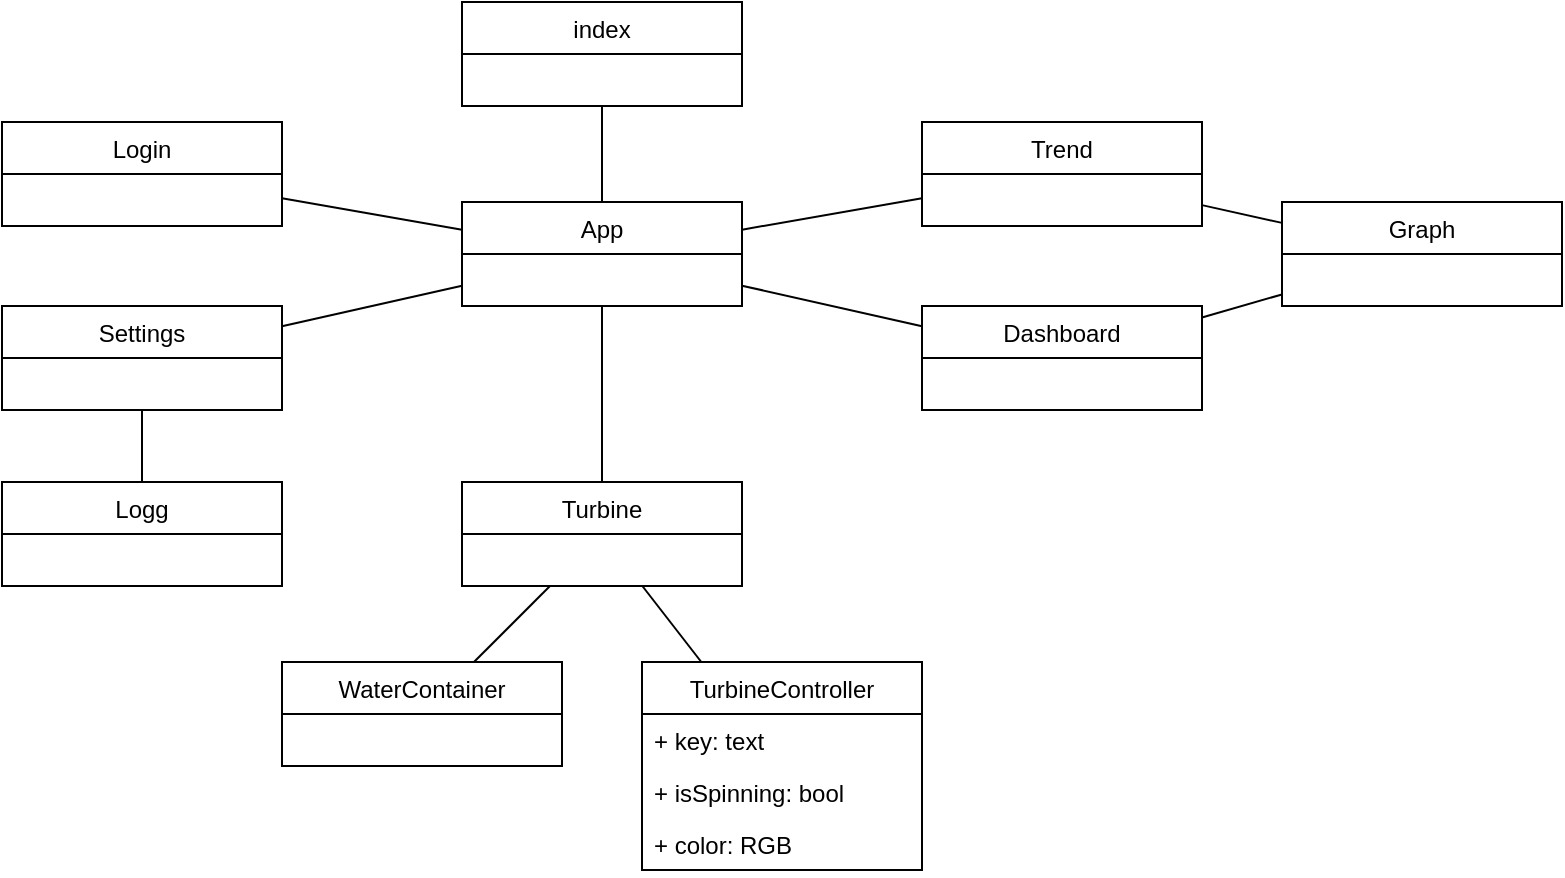 <mxfile version="21.3.4" type="github" pages="4">
  <diagram id="oaUFSGxLzFAOfT1aSlZE" name="Frontend ClassDiagram">
    <mxGraphModel dx="1123" dy="624" grid="1" gridSize="10" guides="1" tooltips="1" connect="1" arrows="1" fold="1" page="1" pageScale="1" pageWidth="1169" pageHeight="827" math="0" shadow="0">
      <root>
        <mxCell id="0" />
        <mxCell id="1" parent="0" />
        <mxCell id="rjDa9dGecvDsIrIvowJc-1" value="index" style="swimlane;fontStyle=0;childLayout=stackLayout;horizontal=1;startSize=26;fillColor=none;horizontalStack=0;resizeParent=1;resizeParentMax=0;resizeLast=0;collapsible=1;marginBottom=0;" vertex="1" parent="1">
          <mxGeometry x="240" y="10" width="140" height="52" as="geometry" />
        </mxCell>
        <mxCell id="rjDa9dGecvDsIrIvowJc-21" style="edgeStyle=none;shape=connector;rounded=0;orthogonalLoop=1;jettySize=auto;html=1;labelBackgroundColor=default;strokeColor=default;fontFamily=Helvetica;fontSize=11;fontColor=default;endArrow=none;endFill=0;" edge="1" parent="1" source="rjDa9dGecvDsIrIvowJc-5" target="rjDa9dGecvDsIrIvowJc-1">
          <mxGeometry relative="1" as="geometry" />
        </mxCell>
        <mxCell id="rjDa9dGecvDsIrIvowJc-5" value="App" style="swimlane;fontStyle=0;childLayout=stackLayout;horizontal=1;startSize=26;fillColor=none;horizontalStack=0;resizeParent=1;resizeParentMax=0;resizeLast=0;collapsible=1;marginBottom=0;" vertex="1" parent="1">
          <mxGeometry x="240" y="110" width="140" height="52" as="geometry" />
        </mxCell>
        <mxCell id="rjDa9dGecvDsIrIvowJc-20" style="edgeStyle=none;shape=connector;rounded=0;orthogonalLoop=1;jettySize=auto;html=1;labelBackgroundColor=default;strokeColor=default;fontFamily=Helvetica;fontSize=11;fontColor=default;endArrow=none;endFill=0;" edge="1" parent="1" source="rjDa9dGecvDsIrIvowJc-10" target="rjDa9dGecvDsIrIvowJc-5">
          <mxGeometry relative="1" as="geometry" />
        </mxCell>
        <mxCell id="rjDa9dGecvDsIrIvowJc-10" value="Dashboard" style="swimlane;fontStyle=0;childLayout=stackLayout;horizontal=1;startSize=26;fillColor=none;horizontalStack=0;resizeParent=1;resizeParentMax=0;resizeLast=0;collapsible=1;marginBottom=0;" vertex="1" parent="1">
          <mxGeometry x="470" y="162" width="140" height="52" as="geometry" />
        </mxCell>
        <mxCell id="rjDa9dGecvDsIrIvowJc-13" style="shape=connector;rounded=0;orthogonalLoop=1;jettySize=auto;html=1;labelBackgroundColor=default;strokeColor=default;fontFamily=Helvetica;fontSize=11;fontColor=default;endArrow=none;endFill=0;" edge="1" parent="1" source="rjDa9dGecvDsIrIvowJc-12" target="rjDa9dGecvDsIrIvowJc-10">
          <mxGeometry relative="1" as="geometry" />
        </mxCell>
        <mxCell id="rjDa9dGecvDsIrIvowJc-16" style="edgeStyle=none;shape=connector;rounded=0;orthogonalLoop=1;jettySize=auto;html=1;labelBackgroundColor=default;strokeColor=default;fontFamily=Helvetica;fontSize=11;fontColor=default;endArrow=none;endFill=0;" edge="1" parent="1" source="rjDa9dGecvDsIrIvowJc-12" target="rjDa9dGecvDsIrIvowJc-15">
          <mxGeometry relative="1" as="geometry" />
        </mxCell>
        <mxCell id="rjDa9dGecvDsIrIvowJc-12" value="Graph" style="swimlane;fontStyle=0;childLayout=stackLayout;horizontal=1;startSize=26;fillColor=none;horizontalStack=0;resizeParent=1;resizeParentMax=0;resizeLast=0;collapsible=1;marginBottom=0;" vertex="1" parent="1">
          <mxGeometry x="650" y="110" width="140" height="52" as="geometry" />
        </mxCell>
        <mxCell id="rjDa9dGecvDsIrIvowJc-17" style="edgeStyle=none;shape=connector;rounded=0;orthogonalLoop=1;jettySize=auto;html=1;labelBackgroundColor=default;strokeColor=default;fontFamily=Helvetica;fontSize=11;fontColor=default;endArrow=none;endFill=0;" edge="1" parent="1" source="rjDa9dGecvDsIrIvowJc-15" target="rjDa9dGecvDsIrIvowJc-5">
          <mxGeometry relative="1" as="geometry" />
        </mxCell>
        <mxCell id="rjDa9dGecvDsIrIvowJc-15" value="Trend" style="swimlane;fontStyle=0;childLayout=stackLayout;horizontal=1;startSize=26;fillColor=none;horizontalStack=0;resizeParent=1;resizeParentMax=0;resizeLast=0;collapsible=1;marginBottom=0;" vertex="1" parent="1">
          <mxGeometry x="470" y="70" width="140" height="52" as="geometry" />
        </mxCell>
        <mxCell id="rjDa9dGecvDsIrIvowJc-19" style="edgeStyle=none;shape=connector;rounded=0;orthogonalLoop=1;jettySize=auto;html=1;labelBackgroundColor=default;strokeColor=default;fontFamily=Helvetica;fontSize=11;fontColor=default;endArrow=none;endFill=0;" edge="1" parent="1" source="rjDa9dGecvDsIrIvowJc-18" target="rjDa9dGecvDsIrIvowJc-5">
          <mxGeometry relative="1" as="geometry" />
        </mxCell>
        <mxCell id="rjDa9dGecvDsIrIvowJc-18" value="Login" style="swimlane;fontStyle=0;childLayout=stackLayout;horizontal=1;startSize=26;fillColor=none;horizontalStack=0;resizeParent=1;resizeParentMax=0;resizeLast=0;collapsible=1;marginBottom=0;" vertex="1" parent="1">
          <mxGeometry x="10" y="70" width="140" height="52" as="geometry" />
        </mxCell>
        <mxCell id="rjDa9dGecvDsIrIvowJc-22" value="Logg" style="swimlane;fontStyle=0;childLayout=stackLayout;horizontal=1;startSize=26;fillColor=none;horizontalStack=0;resizeParent=1;resizeParentMax=0;resizeLast=0;collapsible=1;marginBottom=0;" vertex="1" parent="1">
          <mxGeometry x="10" y="250" width="140" height="52" as="geometry" />
        </mxCell>
        <mxCell id="rjDa9dGecvDsIrIvowJc-25" style="edgeStyle=none;shape=connector;rounded=0;orthogonalLoop=1;jettySize=auto;html=1;labelBackgroundColor=default;strokeColor=default;fontFamily=Helvetica;fontSize=11;fontColor=default;endArrow=none;endFill=0;" edge="1" parent="1" source="rjDa9dGecvDsIrIvowJc-24" target="rjDa9dGecvDsIrIvowJc-5">
          <mxGeometry relative="1" as="geometry" />
        </mxCell>
        <mxCell id="rjDa9dGecvDsIrIvowJc-26" style="edgeStyle=none;shape=connector;rounded=0;orthogonalLoop=1;jettySize=auto;html=1;labelBackgroundColor=default;strokeColor=default;fontFamily=Helvetica;fontSize=11;fontColor=default;endArrow=none;endFill=0;" edge="1" parent="1" source="rjDa9dGecvDsIrIvowJc-24" target="rjDa9dGecvDsIrIvowJc-22">
          <mxGeometry relative="1" as="geometry" />
        </mxCell>
        <mxCell id="rjDa9dGecvDsIrIvowJc-24" value="Settings" style="swimlane;fontStyle=0;childLayout=stackLayout;horizontal=1;startSize=26;fillColor=none;horizontalStack=0;resizeParent=1;resizeParentMax=0;resizeLast=0;collapsible=1;marginBottom=0;" vertex="1" parent="1">
          <mxGeometry x="10" y="162" width="140" height="52" as="geometry" />
        </mxCell>
        <mxCell id="rjDa9dGecvDsIrIvowJc-28" style="edgeStyle=none;shape=connector;rounded=0;orthogonalLoop=1;jettySize=auto;html=1;labelBackgroundColor=default;strokeColor=default;fontFamily=Helvetica;fontSize=11;fontColor=default;endArrow=none;endFill=0;" edge="1" parent="1" source="rjDa9dGecvDsIrIvowJc-27" target="rjDa9dGecvDsIrIvowJc-5">
          <mxGeometry relative="1" as="geometry" />
        </mxCell>
        <mxCell id="rjDa9dGecvDsIrIvowJc-27" value="Turbine" style="swimlane;fontStyle=0;childLayout=stackLayout;horizontal=1;startSize=26;fillColor=none;horizontalStack=0;resizeParent=1;resizeParentMax=0;resizeLast=0;collapsible=1;marginBottom=0;" vertex="1" parent="1">
          <mxGeometry x="240" y="250" width="140" height="52" as="geometry" />
        </mxCell>
        <mxCell id="rjDa9dGecvDsIrIvowJc-30" style="edgeStyle=none;shape=connector;rounded=0;orthogonalLoop=1;jettySize=auto;html=1;labelBackgroundColor=default;strokeColor=default;fontFamily=Helvetica;fontSize=11;fontColor=default;endArrow=none;endFill=0;" edge="1" parent="1" source="rjDa9dGecvDsIrIvowJc-29" target="rjDa9dGecvDsIrIvowJc-27">
          <mxGeometry relative="1" as="geometry" />
        </mxCell>
        <mxCell id="rjDa9dGecvDsIrIvowJc-29" value="TurbineController" style="swimlane;fontStyle=0;childLayout=stackLayout;horizontal=1;startSize=26;fillColor=none;horizontalStack=0;resizeParent=1;resizeParentMax=0;resizeLast=0;collapsible=1;marginBottom=0;" vertex="1" parent="1">
          <mxGeometry x="330" y="340" width="140" height="104" as="geometry" />
        </mxCell>
        <mxCell id="rjDa9dGecvDsIrIvowJc-33" value="+ key: text" style="text;strokeColor=none;fillColor=none;align=left;verticalAlign=top;spacingLeft=4;spacingRight=4;overflow=hidden;rotatable=0;points=[[0,0.5],[1,0.5]];portConstraint=eastwest;" vertex="1" parent="rjDa9dGecvDsIrIvowJc-29">
          <mxGeometry y="26" width="140" height="26" as="geometry" />
        </mxCell>
        <mxCell id="rjDa9dGecvDsIrIvowJc-31" value="+ isSpinning: bool" style="text;strokeColor=none;fillColor=none;align=left;verticalAlign=top;spacingLeft=4;spacingRight=4;overflow=hidden;rotatable=0;points=[[0,0.5],[1,0.5]];portConstraint=eastwest;" vertex="1" parent="rjDa9dGecvDsIrIvowJc-29">
          <mxGeometry y="52" width="140" height="26" as="geometry" />
        </mxCell>
        <mxCell id="rjDa9dGecvDsIrIvowJc-32" value="+ color: RGB" style="text;strokeColor=none;fillColor=none;align=left;verticalAlign=top;spacingLeft=4;spacingRight=4;overflow=hidden;rotatable=0;points=[[0,0.5],[1,0.5]];portConstraint=eastwest;" vertex="1" parent="rjDa9dGecvDsIrIvowJc-29">
          <mxGeometry y="78" width="140" height="26" as="geometry" />
        </mxCell>
        <mxCell id="rjDa9dGecvDsIrIvowJc-35" style="edgeStyle=none;shape=connector;rounded=0;orthogonalLoop=1;jettySize=auto;html=1;labelBackgroundColor=default;strokeColor=default;fontFamily=Helvetica;fontSize=11;fontColor=default;endArrow=none;endFill=0;" edge="1" parent="1" source="rjDa9dGecvDsIrIvowJc-34" target="rjDa9dGecvDsIrIvowJc-27">
          <mxGeometry relative="1" as="geometry" />
        </mxCell>
        <mxCell id="rjDa9dGecvDsIrIvowJc-34" value="WaterContainer" style="swimlane;fontStyle=0;childLayout=stackLayout;horizontal=1;startSize=26;fillColor=none;horizontalStack=0;resizeParent=1;resizeParentMax=0;resizeLast=0;collapsible=1;marginBottom=0;" vertex="1" parent="1">
          <mxGeometry x="150" y="340" width="140" height="52" as="geometry" />
        </mxCell>
      </root>
    </mxGraphModel>
  </diagram>
  <diagram id="G64gJZYeK26e0XdJXpfl" name="UseCaseContextDiagram">
    <mxGraphModel dx="828" dy="648" grid="1" gridSize="10" guides="1" tooltips="1" connect="1" arrows="1" fold="1" page="1" pageScale="1" pageWidth="1169" pageHeight="827" math="0" shadow="0">
      <root>
        <mxCell id="0" />
        <mxCell id="1" parent="0" />
        <mxCell id="Qhc68EfF8Lrv2Dlz5Eg7-2" value="System" style="swimlane;whiteSpace=wrap;html=1;" vertex="1" parent="1">
          <mxGeometry x="210" y="100" width="440" height="730" as="geometry" />
        </mxCell>
        <mxCell id="Qhc68EfF8Lrv2Dlz5Eg7-8" value="Håndtere turbiner" style="ellipse;whiteSpace=wrap;html=1;" vertex="1" parent="Qhc68EfF8Lrv2Dlz5Eg7-2">
          <mxGeometry x="70" y="140" width="120" height="60" as="geometry" />
        </mxCell>
        <mxCell id="Qhc68EfF8Lrv2Dlz5Eg7-19" style="edgeStyle=none;rounded=0;orthogonalLoop=1;jettySize=auto;html=1;endArrow=none;endFill=0;" edge="1" parent="Qhc68EfF8Lrv2Dlz5Eg7-2" source="Qhc68EfF8Lrv2Dlz5Eg7-9" target="Qhc68EfF8Lrv2Dlz5Eg7-15">
          <mxGeometry relative="1" as="geometry" />
        </mxCell>
        <mxCell id="Qhc68EfF8Lrv2Dlz5Eg7-20" style="edgeStyle=none;rounded=0;orthogonalLoop=1;jettySize=auto;html=1;endArrow=none;endFill=0;" edge="1" parent="Qhc68EfF8Lrv2Dlz5Eg7-2" source="Qhc68EfF8Lrv2Dlz5Eg7-9" target="Qhc68EfF8Lrv2Dlz5Eg7-11">
          <mxGeometry relative="1" as="geometry" />
        </mxCell>
        <mxCell id="Qhc68EfF8Lrv2Dlz5Eg7-21" style="edgeStyle=none;rounded=0;orthogonalLoop=1;jettySize=auto;html=1;endArrow=none;endFill=0;" edge="1" parent="Qhc68EfF8Lrv2Dlz5Eg7-2" source="Qhc68EfF8Lrv2Dlz5Eg7-9" target="Qhc68EfF8Lrv2Dlz5Eg7-16">
          <mxGeometry relative="1" as="geometry" />
        </mxCell>
        <mxCell id="Qhc68EfF8Lrv2Dlz5Eg7-9" value="Se inntekt" style="ellipse;whiteSpace=wrap;html=1;" vertex="1" parent="Qhc68EfF8Lrv2Dlz5Eg7-2">
          <mxGeometry x="70" y="380" width="120" height="60" as="geometry" />
        </mxCell>
        <mxCell id="Qhc68EfF8Lrv2Dlz5Eg7-10" value="Se vannstand" style="ellipse;whiteSpace=wrap;html=1;" vertex="1" parent="Qhc68EfF8Lrv2Dlz5Eg7-2">
          <mxGeometry x="70" y="220" width="120" height="60" as="geometry" />
        </mxCell>
        <mxCell id="Qhc68EfF8Lrv2Dlz5Eg7-14" style="edgeStyle=none;rounded=0;orthogonalLoop=1;jettySize=auto;html=1;endArrow=none;endFill=0;" edge="1" parent="Qhc68EfF8Lrv2Dlz5Eg7-2" source="Qhc68EfF8Lrv2Dlz5Eg7-11" target="Qhc68EfF8Lrv2Dlz5Eg7-12">
          <mxGeometry relative="1" as="geometry" />
        </mxCell>
        <mxCell id="Qhc68EfF8Lrv2Dlz5Eg7-11" value="Se strømpris" style="ellipse;whiteSpace=wrap;html=1;" vertex="1" parent="Qhc68EfF8Lrv2Dlz5Eg7-2">
          <mxGeometry x="270" y="340" width="120" height="60" as="geometry" />
        </mxCell>
        <mxCell id="Qhc68EfF8Lrv2Dlz5Eg7-12" value="Hent strømpris" style="ellipse;whiteSpace=wrap;html=1;" vertex="1" parent="Qhc68EfF8Lrv2Dlz5Eg7-2">
          <mxGeometry x="270" y="260" width="120" height="60" as="geometry" />
        </mxCell>
        <mxCell id="Qhc68EfF8Lrv2Dlz5Eg7-15" value="Se vanninførsel" style="ellipse;whiteSpace=wrap;html=1;" vertex="1" parent="Qhc68EfF8Lrv2Dlz5Eg7-2">
          <mxGeometry x="70" y="300" width="120" height="60" as="geometry" />
        </mxCell>
        <mxCell id="Qhc68EfF8Lrv2Dlz5Eg7-16" value="Se solpanel effekt" style="ellipse;whiteSpace=wrap;html=1;" vertex="1" parent="Qhc68EfF8Lrv2Dlz5Eg7-2">
          <mxGeometry x="270" y="460" width="120" height="60" as="geometry" />
        </mxCell>
        <mxCell id="Qhc68EfF8Lrv2Dlz5Eg7-22" value="Se formue" style="ellipse;whiteSpace=wrap;html=1;" vertex="1" parent="Qhc68EfF8Lrv2Dlz5Eg7-2">
          <mxGeometry x="70" y="60" width="120" height="60" as="geometry" />
        </mxCell>
        <mxCell id="Qhc68EfF8Lrv2Dlz5Eg7-25" value="Se værmelding" style="ellipse;whiteSpace=wrap;html=1;" vertex="1" parent="Qhc68EfF8Lrv2Dlz5Eg7-2">
          <mxGeometry x="70" y="540" width="120" height="60" as="geometry" />
        </mxCell>
        <mxCell id="Qhc68EfF8Lrv2Dlz5Eg7-33" value="Se historiske data" style="ellipse;whiteSpace=wrap;html=1;" vertex="1" parent="Qhc68EfF8Lrv2Dlz5Eg7-2">
          <mxGeometry x="70" y="460" width="120" height="60" as="geometry" />
        </mxCell>
        <mxCell id="Qhc68EfF8Lrv2Dlz5Eg7-27" style="edgeStyle=none;rounded=0;orthogonalLoop=1;jettySize=auto;html=1;endArrow=none;endFill=0;" edge="1" parent="1" source="Qhc68EfF8Lrv2Dlz5Eg7-3" target="Qhc68EfF8Lrv2Dlz5Eg7-22">
          <mxGeometry relative="1" as="geometry" />
        </mxCell>
        <mxCell id="Qhc68EfF8Lrv2Dlz5Eg7-28" style="edgeStyle=none;rounded=0;orthogonalLoop=1;jettySize=auto;html=1;endArrow=none;endFill=0;" edge="1" parent="1" source="Qhc68EfF8Lrv2Dlz5Eg7-3" target="Qhc68EfF8Lrv2Dlz5Eg7-8">
          <mxGeometry relative="1" as="geometry" />
        </mxCell>
        <mxCell id="Qhc68EfF8Lrv2Dlz5Eg7-29" style="edgeStyle=none;rounded=0;orthogonalLoop=1;jettySize=auto;html=1;endArrow=none;endFill=0;" edge="1" parent="1" source="Qhc68EfF8Lrv2Dlz5Eg7-3" target="Qhc68EfF8Lrv2Dlz5Eg7-10">
          <mxGeometry relative="1" as="geometry" />
        </mxCell>
        <mxCell id="Qhc68EfF8Lrv2Dlz5Eg7-30" style="edgeStyle=none;rounded=0;orthogonalLoop=1;jettySize=auto;html=1;endArrow=none;endFill=0;" edge="1" parent="1" source="Qhc68EfF8Lrv2Dlz5Eg7-3" target="Qhc68EfF8Lrv2Dlz5Eg7-15">
          <mxGeometry relative="1" as="geometry" />
        </mxCell>
        <mxCell id="Qhc68EfF8Lrv2Dlz5Eg7-31" style="edgeStyle=none;rounded=0;orthogonalLoop=1;jettySize=auto;html=1;endArrow=none;endFill=0;" edge="1" parent="1" source="Qhc68EfF8Lrv2Dlz5Eg7-3" target="Qhc68EfF8Lrv2Dlz5Eg7-9">
          <mxGeometry relative="1" as="geometry" />
        </mxCell>
        <mxCell id="Qhc68EfF8Lrv2Dlz5Eg7-32" style="edgeStyle=none;rounded=0;orthogonalLoop=1;jettySize=auto;html=1;endArrow=none;endFill=0;" edge="1" parent="1" source="Qhc68EfF8Lrv2Dlz5Eg7-3" target="Qhc68EfF8Lrv2Dlz5Eg7-25">
          <mxGeometry relative="1" as="geometry" />
        </mxCell>
        <mxCell id="Qhc68EfF8Lrv2Dlz5Eg7-34" style="edgeStyle=none;rounded=0;orthogonalLoop=1;jettySize=auto;html=1;endArrow=none;endFill=0;" edge="1" parent="1" source="Qhc68EfF8Lrv2Dlz5Eg7-3" target="Qhc68EfF8Lrv2Dlz5Eg7-33">
          <mxGeometry relative="1" as="geometry" />
        </mxCell>
        <mxCell id="Qhc68EfF8Lrv2Dlz5Eg7-3" value="Bruker" style="shape=umlActor;verticalLabelPosition=bottom;verticalAlign=top;html=1;outlineConnect=0;" vertex="1" parent="1">
          <mxGeometry x="70" y="384" width="30" height="60" as="geometry" />
        </mxCell>
        <mxCell id="Qhc68EfF8Lrv2Dlz5Eg7-5" value="Yr" style="shape=umlActor;verticalLabelPosition=bottom;verticalAlign=top;html=1;outlineConnect=0;" vertex="1" parent="1">
          <mxGeometry x="710" y="650" width="30" height="60" as="geometry" />
        </mxCell>
        <mxCell id="Qhc68EfF8Lrv2Dlz5Eg7-6" value="SolvannAPI" style="shape=umlActor;verticalLabelPosition=bottom;verticalAlign=top;html=1;outlineConnect=0;" vertex="1" parent="1">
          <mxGeometry x="710" y="290" width="30" height="60" as="geometry" />
        </mxCell>
        <mxCell id="Qhc68EfF8Lrv2Dlz5Eg7-13" style="rounded=0;orthogonalLoop=1;jettySize=auto;html=1;endArrow=none;endFill=0;" edge="1" parent="1" source="Qhc68EfF8Lrv2Dlz5Eg7-12" target="Qhc68EfF8Lrv2Dlz5Eg7-6">
          <mxGeometry relative="1" as="geometry" />
        </mxCell>
        <mxCell id="Qhc68EfF8Lrv2Dlz5Eg7-17" style="edgeStyle=none;rounded=0;orthogonalLoop=1;jettySize=auto;html=1;endArrow=none;endFill=0;" edge="1" parent="1" source="Qhc68EfF8Lrv2Dlz5Eg7-10" target="Qhc68EfF8Lrv2Dlz5Eg7-6">
          <mxGeometry relative="1" as="geometry" />
        </mxCell>
        <mxCell id="Qhc68EfF8Lrv2Dlz5Eg7-18" style="edgeStyle=none;rounded=0;orthogonalLoop=1;jettySize=auto;html=1;endArrow=none;endFill=0;" edge="1" parent="1" source="Qhc68EfF8Lrv2Dlz5Eg7-8" target="Qhc68EfF8Lrv2Dlz5Eg7-6">
          <mxGeometry relative="1" as="geometry" />
        </mxCell>
        <mxCell id="Qhc68EfF8Lrv2Dlz5Eg7-23" style="edgeStyle=none;rounded=0;orthogonalLoop=1;jettySize=auto;html=1;endArrow=none;endFill=0;" edge="1" parent="1" source="Qhc68EfF8Lrv2Dlz5Eg7-22" target="Qhc68EfF8Lrv2Dlz5Eg7-6">
          <mxGeometry relative="1" as="geometry" />
        </mxCell>
        <mxCell id="Qhc68EfF8Lrv2Dlz5Eg7-24" style="edgeStyle=none;rounded=0;orthogonalLoop=1;jettySize=auto;html=1;endArrow=none;endFill=0;" edge="1" parent="1" source="Qhc68EfF8Lrv2Dlz5Eg7-16" target="Qhc68EfF8Lrv2Dlz5Eg7-6">
          <mxGeometry relative="1" as="geometry" />
        </mxCell>
        <mxCell id="Qhc68EfF8Lrv2Dlz5Eg7-26" style="edgeStyle=none;rounded=0;orthogonalLoop=1;jettySize=auto;html=1;endArrow=none;endFill=0;" edge="1" parent="1" source="Qhc68EfF8Lrv2Dlz5Eg7-25" target="Qhc68EfF8Lrv2Dlz5Eg7-5">
          <mxGeometry relative="1" as="geometry" />
        </mxCell>
      </root>
    </mxGraphModel>
  </diagram>
  <diagram id="ZyzDVYhbf7l-Q2-uJV7F" name="Sekvensdiagram">
    <mxGraphModel dx="1323" dy="1068" grid="1" gridSize="10" guides="1" tooltips="1" connect="1" arrows="1" fold="1" page="1" pageScale="1" pageWidth="827" pageHeight="1169" math="0" shadow="0">
      <root>
        <mxCell id="0" />
        <mxCell id="1" parent="0" />
        <mxCell id="bPZvteojxNVjpx9KYxN6-18" value="&lt;p style=&quot;margin:0px;margin-top:4px;text-align:center;&quot;&gt;&lt;b&gt;Loop&lt;/b&gt;&lt;/p&gt;&lt;hr size=&quot;1&quot;&gt;&lt;div style=&quot;height:2px;&quot;&gt;&lt;/div&gt;" style="verticalAlign=top;align=left;overflow=fill;fontSize=12;fontFamily=Helvetica;html=1;shadow=0;sketch=0;fillColor=#3C5CFC;strokeColor=#6c8ebf;opacity=30;" parent="1" vertex="1">
          <mxGeometry x="195" y="161" width="360" height="690" as="geometry" />
        </mxCell>
        <mxCell id="bPZvteojxNVjpx9KYxN6-19" value="&lt;p style=&quot;margin: 4px 0px 0px; text-align: center;&quot;&gt;&lt;b style=&quot;&quot;&gt;&lt;font style=&quot;font-size: 12px;&quot;&gt;Alt&lt;/font&gt;&lt;/b&gt;&lt;/p&gt;&lt;hr style=&quot;&quot; size=&quot;1&quot;&gt;&lt;div style=&quot;height: 2px; line-height: 120%;&quot;&gt;&lt;br&gt;&lt;/div&gt;" style="verticalAlign=top;align=left;overflow=fill;fontSize=12;fontFamily=Helvetica;html=1;shadow=0;sketch=0;fillColor=#FC4949;strokeColor=#6c8ebf;opacity=30;" parent="1" vertex="1">
          <mxGeometry x="205" y="191" width="340" height="650" as="geometry" />
        </mxCell>
        <mxCell id="bPZvteojxNVjpx9KYxN6-32" value="&lt;b&gt;[ else ]&lt;/b&gt;" style="text;html=1;strokeColor=none;fillColor=none;align=center;verticalAlign=middle;whiteSpace=wrap;rounded=0;fontSize=12;" parent="1" vertex="1">
          <mxGeometry x="225" y="451" width="300" height="30" as="geometry" />
        </mxCell>
        <mxCell id="bPZvteojxNVjpx9KYxN6-34" value="&lt;p style=&quot;margin: 4px 0px 0px; text-align: center;&quot;&gt;&lt;b style=&quot;&quot;&gt;&lt;font style=&quot;font-size: 12px;&quot;&gt;Alt&lt;/font&gt;&lt;/b&gt;&lt;/p&gt;&lt;hr style=&quot;&quot; size=&quot;1&quot;&gt;&lt;div style=&quot;height: 2px; line-height: 120%;&quot;&gt;&lt;br&gt;&lt;/div&gt;" style="verticalAlign=top;align=left;overflow=fill;fontSize=12;fontFamily=Helvetica;html=1;shadow=0;sketch=0;fillColor=#FC4949;strokeColor=#6c8ebf;opacity=30;" parent="1" vertex="1">
          <mxGeometry x="215" y="481" width="320" height="350" as="geometry" />
        </mxCell>
        <mxCell id="7wR6S7UgtLl63FDKQIDZ-2" value="server" style="rounded=0;whiteSpace=wrap;html=1;" parent="1" vertex="1">
          <mxGeometry x="165" y="40" width="120" height="60" as="geometry" />
        </mxCell>
        <mxCell id="7wR6S7UgtLl63FDKQIDZ-5" value="" style="endArrow=none;dashed=1;html=1;rounded=0;startArrow=none;entryX=0.5;entryY=1;entryDx=0;entryDy=0;" parent="1" target="7wR6S7UgtLl63FDKQIDZ-2" edge="1">
          <mxGeometry width="50" height="50" relative="1" as="geometry">
            <mxPoint x="225" y="130" as="sourcePoint" />
            <mxPoint x="224.5" y="170" as="targetPoint" />
          </mxGeometry>
        </mxCell>
        <mxCell id="7wR6S7UgtLl63FDKQIDZ-8" value="Solvann API" style="html=1;" parent="1" vertex="1">
          <mxGeometry x="465" y="61" width="120" height="60" as="geometry" />
        </mxCell>
        <mxCell id="7wR6S7UgtLl63FDKQIDZ-9" value="" style="endArrow=none;dashed=1;html=1;rounded=0;exitX=0.525;exitY=0.572;exitDx=0;exitDy=0;exitPerimeter=0;entryX=0.5;entryY=1;entryDx=0;entryDy=0;startArrow=none;" parent="1" source="bPZvteojxNVjpx9KYxN6-20" target="7wR6S7UgtLl63FDKQIDZ-8" edge="1">
          <mxGeometry width="50" height="50" relative="1" as="geometry">
            <mxPoint x="525" y="251" as="sourcePoint" />
            <mxPoint x="525" y="131" as="targetPoint" />
          </mxGeometry>
        </mxCell>
        <mxCell id="7wR6S7UgtLl63FDKQIDZ-14" value="" style="endArrow=open;html=1;rounded=0;dashed=1;fontSize=14;endFill=0;exitX=0;exitY=1;exitDx=0;exitDy=0;" parent="1" source="bPZvteojxNVjpx9KYxN6-20" edge="1">
          <mxGeometry width="50" height="50" relative="1" as="geometry">
            <mxPoint x="426" y="421" as="sourcePoint" />
            <mxPoint x="230" y="301" as="targetPoint" />
          </mxGeometry>
        </mxCell>
        <mxCell id="7wR6S7UgtLl63FDKQIDZ-15" value="statusMelding" style="edgeLabel;html=1;align=center;verticalAlign=middle;resizable=0;points=[];fontSize=13;" parent="7wR6S7UgtLl63FDKQIDZ-14" vertex="1" connectable="0">
          <mxGeometry x="-0.329" y="-2" relative="1" as="geometry">
            <mxPoint x="-68" y="-8" as="offset" />
          </mxGeometry>
        </mxCell>
        <mxCell id="7wR6S7UgtLl63FDKQIDZ-16" value="" style="endArrow=block;html=1;rounded=0;fontSize=13;endFill=1;entryX=0;entryY=0;entryDx=0;entryDy=0;" parent="1" target="bPZvteojxNVjpx9KYxN6-20" edge="1">
          <mxGeometry width="50" height="50" relative="1" as="geometry">
            <mxPoint x="230" y="271" as="sourcePoint" />
            <mxPoint x="395" y="111" as="targetPoint" />
          </mxGeometry>
        </mxCell>
        <mxCell id="7wR6S7UgtLl63FDKQIDZ-17" value="aktiverPumper(1)" style="edgeLabel;html=1;align=center;verticalAlign=middle;resizable=0;points=[];fontSize=13;" parent="7wR6S7UgtLl63FDKQIDZ-16" vertex="1" connectable="0">
          <mxGeometry x="0.129" y="3" relative="1" as="geometry">
            <mxPoint x="-38" y="-7" as="offset" />
          </mxGeometry>
        </mxCell>
        <mxCell id="7wR6S7UgtLl63FDKQIDZ-18" value="" style="endArrow=block;html=1;rounded=0;fontSize=13;endFill=1;startArrow=oval;startFill=1;entryX=0;entryY=0;entryDx=0;entryDy=0;" parent="1" edge="1">
          <mxGeometry width="50" height="50" relative="1" as="geometry">
            <mxPoint x="40" y="69.5" as="sourcePoint" />
            <mxPoint x="165" y="70.5" as="targetPoint" />
          </mxGeometry>
        </mxCell>
        <mxCell id="7wR6S7UgtLl63FDKQIDZ-19" value="startServer" style="edgeLabel;html=1;align=center;verticalAlign=middle;resizable=0;points=[];fontSize=13;" parent="7wR6S7UgtLl63FDKQIDZ-18" vertex="1" connectable="0">
          <mxGeometry x="0.129" y="3" relative="1" as="geometry">
            <mxPoint x="-13" y="-7" as="offset" />
          </mxGeometry>
        </mxCell>
        <mxCell id="7wR6S7UgtLl63FDKQIDZ-20" value="" style="shape=umlDestroy;whiteSpace=wrap;html=1;strokeWidth=3;targetShapes=umlLifeline;" parent="1" vertex="1">
          <mxGeometry x="515" y="950" width="20" height="20" as="geometry" />
        </mxCell>
        <mxCell id="7wR6S7UgtLl63FDKQIDZ-21" value="" style="shape=umlDestroy;whiteSpace=wrap;html=1;strokeWidth=3;targetShapes=umlLifeline;" parent="1" vertex="1">
          <mxGeometry x="215" y="950" width="20" height="20" as="geometry" />
        </mxCell>
        <mxCell id="bPZvteojxNVjpx9KYxN6-2" value="" style="endArrow=none;dashed=1;html=1;rounded=0;" parent="1" source="7wR6S7UgtLl63FDKQIDZ-21" target="fZ8GYKTK2YGEpeobUVWq-1" edge="1">
          <mxGeometry width="50" height="50" relative="1" as="geometry">
            <mxPoint x="225" y="311" as="sourcePoint" />
            <mxPoint x="224.5" y="131" as="targetPoint" />
          </mxGeometry>
        </mxCell>
        <mxCell id="fZ8GYKTK2YGEpeobUVWq-1" value="" style="rounded=0;whiteSpace=wrap;html=1;" parent="1" vertex="1">
          <mxGeometry x="220" y="131" width="10" height="720" as="geometry" />
        </mxCell>
        <mxCell id="bPZvteojxNVjpx9KYxN6-20" value="" style="rounded=0;whiteSpace=wrap;html=1;" parent="1" vertex="1">
          <mxGeometry x="520" y="271" width="10" height="30" as="geometry" />
        </mxCell>
        <mxCell id="bPZvteojxNVjpx9KYxN6-22" value="" style="endArrow=open;html=1;rounded=0;dashed=1;fontSize=14;endFill=0;exitX=0;exitY=1;exitDx=0;exitDy=0;" parent="1" source="bPZvteojxNVjpx9KYxN6-26" edge="1">
          <mxGeometry width="50" height="50" relative="1" as="geometry">
            <mxPoint x="426" y="541" as="sourcePoint" />
            <mxPoint x="230" y="421" as="targetPoint" />
          </mxGeometry>
        </mxCell>
        <mxCell id="bPZvteojxNVjpx9KYxN6-23" value="statusMelding" style="edgeLabel;html=1;align=center;verticalAlign=middle;resizable=0;points=[];fontSize=13;" parent="bPZvteojxNVjpx9KYxN6-22" vertex="1" connectable="0">
          <mxGeometry x="-0.329" y="-2" relative="1" as="geometry">
            <mxPoint x="-68" y="-8" as="offset" />
          </mxGeometry>
        </mxCell>
        <mxCell id="bPZvteojxNVjpx9KYxN6-24" value="" style="endArrow=block;html=1;rounded=0;fontSize=13;endFill=1;entryX=0;entryY=0;entryDx=0;entryDy=0;" parent="1" target="bPZvteojxNVjpx9KYxN6-26" edge="1">
          <mxGeometry width="50" height="50" relative="1" as="geometry">
            <mxPoint x="230" y="391" as="sourcePoint" />
            <mxPoint x="395" y="231" as="targetPoint" />
          </mxGeometry>
        </mxCell>
        <mxCell id="bPZvteojxNVjpx9KYxN6-25" value="aktiverPumper(-1)" style="edgeLabel;html=1;align=center;verticalAlign=middle;resizable=0;points=[];fontSize=13;" parent="bPZvteojxNVjpx9KYxN6-24" vertex="1" connectable="0">
          <mxGeometry x="0.129" y="3" relative="1" as="geometry">
            <mxPoint x="-38" y="-7" as="offset" />
          </mxGeometry>
        </mxCell>
        <mxCell id="bPZvteojxNVjpx9KYxN6-26" value="" style="rounded=0;whiteSpace=wrap;html=1;" parent="1" vertex="1">
          <mxGeometry x="520" y="391" width="10" height="30" as="geometry" />
        </mxCell>
        <mxCell id="bPZvteojxNVjpx9KYxN6-27" value="&lt;b&gt;[ waterLevel &amp;gt; 40 ]&lt;/b&gt;" style="text;html=1;strokeColor=none;fillColor=none;align=center;verticalAlign=middle;whiteSpace=wrap;rounded=0;fontSize=12;" parent="1" vertex="1">
          <mxGeometry x="225" y="221" width="300" height="30" as="geometry" />
        </mxCell>
        <mxCell id="bPZvteojxNVjpx9KYxN6-29" value="&lt;b&gt;[ waterLevel &amp;lt; 10 ]&lt;/b&gt;" style="text;html=1;strokeColor=none;fillColor=none;align=center;verticalAlign=middle;whiteSpace=wrap;rounded=0;fontSize=12;" parent="1" vertex="1">
          <mxGeometry x="225" y="341" width="300" height="30" as="geometry" />
        </mxCell>
        <mxCell id="bPZvteojxNVjpx9KYxN6-33" value="" style="endArrow=none;dashed=1;html=1;rounded=0;fontSize=12;exitX=-0.001;exitY=0.366;exitDx=0;exitDy=0;exitPerimeter=0;entryX=1.001;entryY=0.366;entryDx=0;entryDy=0;entryPerimeter=0;dashPattern=12 12;" parent="1" edge="1">
          <mxGeometry width="50" height="50" relative="1" as="geometry">
            <mxPoint x="205" y="321" as="sourcePoint" />
            <mxPoint x="545" y="321" as="targetPoint" />
          </mxGeometry>
        </mxCell>
        <mxCell id="bPZvteojxNVjpx9KYxN6-35" value="&lt;b&gt;[ powerPrice / avg(powerPrice) &amp;gt; 1.1 ]&lt;/b&gt;" style="text;html=1;strokeColor=none;fillColor=none;align=center;verticalAlign=middle;whiteSpace=wrap;rounded=0;fontSize=12;" parent="1" vertex="1">
          <mxGeometry x="225" y="511" width="300" height="30" as="geometry" />
        </mxCell>
        <mxCell id="bPZvteojxNVjpx9KYxN6-36" value="" style="endArrow=open;html=1;rounded=0;dashed=1;fontSize=14;endFill=0;exitX=0;exitY=1;exitDx=0;exitDy=0;" parent="1" source="bPZvteojxNVjpx9KYxN6-40" edge="1">
          <mxGeometry width="50" height="50" relative="1" as="geometry">
            <mxPoint x="426" y="711" as="sourcePoint" />
            <mxPoint x="230" y="591" as="targetPoint" />
          </mxGeometry>
        </mxCell>
        <mxCell id="bPZvteojxNVjpx9KYxN6-37" value="statusMelding" style="edgeLabel;html=1;align=center;verticalAlign=middle;resizable=0;points=[];fontSize=13;" parent="bPZvteojxNVjpx9KYxN6-36" vertex="1" connectable="0">
          <mxGeometry x="-0.329" y="-2" relative="1" as="geometry">
            <mxPoint x="-68" y="-8" as="offset" />
          </mxGeometry>
        </mxCell>
        <mxCell id="bPZvteojxNVjpx9KYxN6-38" value="" style="endArrow=block;html=1;rounded=0;fontSize=13;endFill=1;entryX=0;entryY=0;entryDx=0;entryDy=0;" parent="1" target="bPZvteojxNVjpx9KYxN6-40" edge="1">
          <mxGeometry width="50" height="50" relative="1" as="geometry">
            <mxPoint x="230" y="561" as="sourcePoint" />
            <mxPoint x="395" y="401" as="targetPoint" />
          </mxGeometry>
        </mxCell>
        <mxCell id="bPZvteojxNVjpx9KYxN6-39" value="aktiverPumper(1)" style="edgeLabel;html=1;align=center;verticalAlign=middle;resizable=0;points=[];fontSize=13;" parent="bPZvteojxNVjpx9KYxN6-38" vertex="1" connectable="0">
          <mxGeometry x="0.129" y="3" relative="1" as="geometry">
            <mxPoint x="-38" y="-7" as="offset" />
          </mxGeometry>
        </mxCell>
        <mxCell id="bPZvteojxNVjpx9KYxN6-40" value="" style="rounded=0;whiteSpace=wrap;html=1;" parent="1" vertex="1">
          <mxGeometry x="520" y="561" width="10" height="30" as="geometry" />
        </mxCell>
        <mxCell id="bPZvteojxNVjpx9KYxN6-41" value="" style="endArrow=none;dashed=1;html=1;rounded=0;fontSize=12;exitX=-0.001;exitY=0.366;exitDx=0;exitDy=0;exitPerimeter=0;dashPattern=12 12;" parent="1" edge="1">
          <mxGeometry width="50" height="50" relative="1" as="geometry">
            <mxPoint x="215" y="610.76" as="sourcePoint" />
            <mxPoint x="535" y="610.76" as="targetPoint" />
          </mxGeometry>
        </mxCell>
        <mxCell id="bPZvteojxNVjpx9KYxN6-31" value="" style="endArrow=none;dashed=1;html=1;rounded=0;fontSize=12;exitX=-0.001;exitY=0.366;exitDx=0;exitDy=0;exitPerimeter=0;entryX=1.001;entryY=0.366;entryDx=0;entryDy=0;entryPerimeter=0;dashPattern=12 12;" parent="1" edge="1">
          <mxGeometry width="50" height="50" relative="1" as="geometry">
            <mxPoint x="205" y="441" as="sourcePoint" />
            <mxPoint x="545" y="441" as="targetPoint" />
          </mxGeometry>
        </mxCell>
        <mxCell id="bPZvteojxNVjpx9KYxN6-42" value="&lt;b&gt;[ powerPrice / avg(powerPrice) &amp;lt; 0.9 ]&lt;/b&gt;" style="text;html=1;strokeColor=none;fillColor=none;align=center;verticalAlign=middle;whiteSpace=wrap;rounded=0;fontSize=12;" parent="1" vertex="1">
          <mxGeometry x="225" y="621" width="300" height="30" as="geometry" />
        </mxCell>
        <mxCell id="bPZvteojxNVjpx9KYxN6-43" value="" style="endArrow=open;html=1;rounded=0;dashed=1;fontSize=14;endFill=0;exitX=0;exitY=1;exitDx=0;exitDy=0;" parent="1" source="bPZvteojxNVjpx9KYxN6-47" edge="1">
          <mxGeometry width="50" height="50" relative="1" as="geometry">
            <mxPoint x="426" y="821" as="sourcePoint" />
            <mxPoint x="230" y="701" as="targetPoint" />
          </mxGeometry>
        </mxCell>
        <mxCell id="bPZvteojxNVjpx9KYxN6-44" value="statusMelding" style="edgeLabel;html=1;align=center;verticalAlign=middle;resizable=0;points=[];fontSize=13;" parent="bPZvteojxNVjpx9KYxN6-43" vertex="1" connectable="0">
          <mxGeometry x="-0.329" y="-2" relative="1" as="geometry">
            <mxPoint x="-68" y="-8" as="offset" />
          </mxGeometry>
        </mxCell>
        <mxCell id="bPZvteojxNVjpx9KYxN6-45" value="" style="endArrow=block;html=1;rounded=0;fontSize=13;endFill=1;entryX=0;entryY=0;entryDx=0;entryDy=0;" parent="1" target="bPZvteojxNVjpx9KYxN6-47" edge="1">
          <mxGeometry width="50" height="50" relative="1" as="geometry">
            <mxPoint x="230" y="671" as="sourcePoint" />
            <mxPoint x="395" y="511" as="targetPoint" />
          </mxGeometry>
        </mxCell>
        <mxCell id="bPZvteojxNVjpx9KYxN6-46" value="aktiverPumper(-1)" style="edgeLabel;html=1;align=center;verticalAlign=middle;resizable=0;points=[];fontSize=13;" parent="bPZvteojxNVjpx9KYxN6-45" vertex="1" connectable="0">
          <mxGeometry x="0.129" y="3" relative="1" as="geometry">
            <mxPoint x="-38" y="-7" as="offset" />
          </mxGeometry>
        </mxCell>
        <mxCell id="bPZvteojxNVjpx9KYxN6-47" value="" style="rounded=0;whiteSpace=wrap;html=1;" parent="1" vertex="1">
          <mxGeometry x="520" y="671" width="10" height="30" as="geometry" />
        </mxCell>
        <mxCell id="bPZvteojxNVjpx9KYxN6-48" value="" style="endArrow=none;dashed=1;html=1;rounded=0;fontSize=12;exitX=-0.001;exitY=0.366;exitDx=0;exitDy=0;exitPerimeter=0;dashPattern=12 12;" parent="1" edge="1">
          <mxGeometry width="50" height="50" relative="1" as="geometry">
            <mxPoint x="215" y="721" as="sourcePoint" />
            <mxPoint x="535" y="721" as="targetPoint" />
          </mxGeometry>
        </mxCell>
        <mxCell id="bPZvteojxNVjpx9KYxN6-49" value="&lt;b&gt;[ else ]&lt;/b&gt;" style="text;html=1;strokeColor=none;fillColor=none;align=center;verticalAlign=middle;whiteSpace=wrap;rounded=0;fontSize=12;" parent="1" vertex="1">
          <mxGeometry x="225" y="731.24" width="300" height="30" as="geometry" />
        </mxCell>
        <mxCell id="bPZvteojxNVjpx9KYxN6-50" value="" style="endArrow=open;html=1;rounded=0;dashed=1;fontSize=14;endFill=0;exitX=0;exitY=1;exitDx=0;exitDy=0;" parent="1" source="bPZvteojxNVjpx9KYxN6-54" edge="1">
          <mxGeometry width="50" height="50" relative="1" as="geometry">
            <mxPoint x="426" y="931.24" as="sourcePoint" />
            <mxPoint x="230" y="811.24" as="targetPoint" />
          </mxGeometry>
        </mxCell>
        <mxCell id="bPZvteojxNVjpx9KYxN6-51" value="statusMelding" style="edgeLabel;html=1;align=center;verticalAlign=middle;resizable=0;points=[];fontSize=13;" parent="bPZvteojxNVjpx9KYxN6-50" vertex="1" connectable="0">
          <mxGeometry x="-0.329" y="-2" relative="1" as="geometry">
            <mxPoint x="-68" y="-8" as="offset" />
          </mxGeometry>
        </mxCell>
        <mxCell id="bPZvteojxNVjpx9KYxN6-52" value="" style="endArrow=block;html=1;rounded=0;fontSize=13;endFill=1;entryX=0;entryY=0;entryDx=0;entryDy=0;" parent="1" target="bPZvteojxNVjpx9KYxN6-54" edge="1">
          <mxGeometry width="50" height="50" relative="1" as="geometry">
            <mxPoint x="230" y="781.24" as="sourcePoint" />
            <mxPoint x="395" y="621.24" as="targetPoint" />
          </mxGeometry>
        </mxCell>
        <mxCell id="bPZvteojxNVjpx9KYxN6-53" value="aktiverPumper(0)" style="edgeLabel;html=1;align=center;verticalAlign=middle;resizable=0;points=[];fontSize=13;" parent="bPZvteojxNVjpx9KYxN6-52" vertex="1" connectable="0">
          <mxGeometry x="0.129" y="3" relative="1" as="geometry">
            <mxPoint x="-38" y="-7" as="offset" />
          </mxGeometry>
        </mxCell>
        <mxCell id="bPZvteojxNVjpx9KYxN6-54" value="" style="rounded=0;whiteSpace=wrap;html=1;" parent="1" vertex="1">
          <mxGeometry x="520" y="781.24" width="10" height="30" as="geometry" />
        </mxCell>
        <mxCell id="bPZvteojxNVjpx9KYxN6-66" value="" style="endArrow=block;html=1;rounded=0;fontSize=13;endFill=1;startArrow=oval;startFill=1;" parent="1" edge="1">
          <mxGeometry width="50" height="50" relative="1" as="geometry">
            <mxPoint x="90" y="131" as="sourcePoint" />
            <mxPoint x="220" y="131" as="targetPoint" />
          </mxGeometry>
        </mxCell>
        <mxCell id="bPZvteojxNVjpx9KYxN6-67" value="cronSchedule" style="edgeLabel;html=1;align=center;verticalAlign=middle;resizable=0;points=[];fontSize=13;" parent="bPZvteojxNVjpx9KYxN6-66" vertex="1" connectable="0">
          <mxGeometry x="0.129" y="3" relative="1" as="geometry">
            <mxPoint x="-13" y="-7" as="offset" />
          </mxGeometry>
        </mxCell>
        <mxCell id="bPZvteojxNVjpx9KYxN6-85" value="" style="endArrow=none;dashed=1;html=1;rounded=0;" parent="1" source="7wR6S7UgtLl63FDKQIDZ-20" target="bPZvteojxNVjpx9KYxN6-54" edge="1">
          <mxGeometry width="50" height="50" relative="1" as="geometry">
            <mxPoint x="600" y="910" as="sourcePoint" />
            <mxPoint x="540" y="900" as="targetPoint" />
          </mxGeometry>
        </mxCell>
      </root>
    </mxGraphModel>
  </diagram>
  <diagram id="n2BzqRjZArauKHbbEgSL" name="Tilstandsdiagram">
    <mxGraphModel dx="794" dy="1163" grid="1" gridSize="10" guides="1" tooltips="1" connect="1" arrows="1" fold="1" page="1" pageScale="1" pageWidth="827" pageHeight="1169" math="0" shadow="0">
      <root>
        <mxCell id="0" />
        <mxCell id="1" parent="0" />
        <mxCell id="j5H0MYdytH8NYpmIxBfs-1" value="" style="ellipse;html=1;shape=startState;fillColor=#000000;strokeColor=#ff0000;fontSize=13;" parent="1" vertex="1">
          <mxGeometry x="90" y="170" width="30" height="30" as="geometry" />
        </mxCell>
        <mxCell id="j5H0MYdytH8NYpmIxBfs-2" value="" style="edgeStyle=orthogonalEdgeStyle;html=1;verticalAlign=bottom;endArrow=open;endSize=8;strokeColor=#ff0000;rounded=0;fontSize=13;" parent="1" source="j5H0MYdytH8NYpmIxBfs-1" edge="1">
          <mxGeometry relative="1" as="geometry">
            <mxPoint x="220" y="185" as="targetPoint" />
          </mxGeometry>
        </mxCell>
        <mxCell id="j5H0MYdytH8NYpmIxBfs-3" value="Forespørsel" style="edgeLabel;html=1;align=center;verticalAlign=middle;resizable=0;points=[];fontSize=13;" parent="j5H0MYdytH8NYpmIxBfs-2" vertex="1" connectable="0">
          <mxGeometry x="-0.6" y="-1" relative="1" as="geometry">
            <mxPoint x="14" y="-16" as="offset" />
          </mxGeometry>
        </mxCell>
        <mxCell id="j5H0MYdytH8NYpmIxBfs-22" style="edgeStyle=orthogonalEdgeStyle;rounded=0;orthogonalLoop=1;jettySize=auto;html=1;fontSize=13;" parent="1" source="j5H0MYdytH8NYpmIxBfs-4" target="j5H0MYdytH8NYpmIxBfs-8" edge="1">
          <mxGeometry relative="1" as="geometry" />
        </mxCell>
        <mxCell id="tECqalwJe2g8R8tRtYGU-16" value="Bruker starter" style="edgeLabel;html=1;align=center;verticalAlign=middle;resizable=0;points=[];fontSize=13;" parent="j5H0MYdytH8NYpmIxBfs-22" vertex="1" connectable="0">
          <mxGeometry x="-0.267" y="3" relative="1" as="geometry">
            <mxPoint x="23" y="-12" as="offset" />
          </mxGeometry>
        </mxCell>
        <mxCell id="j5H0MYdytH8NYpmIxBfs-33" style="edgeStyle=orthogonalEdgeStyle;rounded=0;orthogonalLoop=1;jettySize=auto;html=1;fontSize=13;" parent="1" source="j5H0MYdytH8NYpmIxBfs-4" target="j5H0MYdytH8NYpmIxBfs-5" edge="1">
          <mxGeometry relative="1" as="geometry" />
        </mxCell>
        <mxCell id="tECqalwJe2g8R8tRtYGU-15" value="Systemfeil" style="edgeLabel;html=1;align=center;verticalAlign=middle;resizable=0;points=[];fontSize=13;" parent="j5H0MYdytH8NYpmIxBfs-33" vertex="1" connectable="0">
          <mxGeometry x="-0.153" relative="1" as="geometry">
            <mxPoint x="-35" y="8" as="offset" />
          </mxGeometry>
        </mxCell>
        <mxCell id="j5H0MYdytH8NYpmIxBfs-4" value="Aktivert" style="rounded=1;whiteSpace=wrap;html=1;fontSize=13;" parent="1" vertex="1">
          <mxGeometry x="220" y="160" width="110" height="50" as="geometry" />
        </mxCell>
        <mxCell id="j5H0MYdytH8NYpmIxBfs-40" style="edgeStyle=orthogonalEdgeStyle;rounded=0;orthogonalLoop=1;jettySize=auto;html=1;entryX=1;entryY=0.5;entryDx=0;entryDy=0;fontSize=13;" parent="1" source="j5H0MYdytH8NYpmIxBfs-5" target="j5H0MYdytH8NYpmIxBfs-39" edge="1">
          <mxGeometry relative="1" as="geometry" />
        </mxCell>
        <mxCell id="tECqalwJe2g8R8tRtYGU-2" value="Statusmelding" style="edgeLabel;html=1;align=center;verticalAlign=middle;resizable=0;points=[];fontSize=13;" parent="j5H0MYdytH8NYpmIxBfs-40" vertex="1" connectable="0">
          <mxGeometry x="0.22" y="-1" relative="1" as="geometry">
            <mxPoint x="11" y="-14" as="offset" />
          </mxGeometry>
        </mxCell>
        <mxCell id="j5H0MYdytH8NYpmIxBfs-5" value="Avslått" style="rounded=1;whiteSpace=wrap;html=1;fontSize=13;" parent="1" vertex="1">
          <mxGeometry x="220" y="380" width="110" height="55" as="geometry" />
        </mxCell>
        <mxCell id="tECqalwJe2g8R8tRtYGU-11" style="edgeStyle=orthogonalEdgeStyle;rounded=0;orthogonalLoop=1;jettySize=auto;html=1;entryX=1;entryY=0.5;entryDx=0;entryDy=0;fontSize=13;" parent="1" source="j5H0MYdytH8NYpmIxBfs-8" target="j5H0MYdytH8NYpmIxBfs-5" edge="1">
          <mxGeometry relative="1" as="geometry">
            <Array as="points">
              <mxPoint x="435" y="200" />
              <mxPoint x="435" y="408" />
            </Array>
          </mxGeometry>
        </mxCell>
        <mxCell id="tECqalwJe2g8R8tRtYGU-14" value="Bruker skrur av" style="edgeLabel;html=1;align=center;verticalAlign=middle;resizable=0;points=[];fontSize=13;" parent="tECqalwJe2g8R8tRtYGU-11" vertex="1" connectable="0">
          <mxGeometry x="0.804" y="2" relative="1" as="geometry">
            <mxPoint x="10" y="-17" as="offset" />
          </mxGeometry>
        </mxCell>
        <mxCell id="tECqalwJe2g8R8tRtYGU-29" style="edgeStyle=none;rounded=0;orthogonalLoop=1;jettySize=auto;html=1;fontSize=13;" parent="1" source="j5H0MYdytH8NYpmIxBfs-8" target="tECqalwJe2g8R8tRtYGU-17" edge="1">
          <mxGeometry relative="1" as="geometry" />
        </mxCell>
        <mxCell id="j5H0MYdytH8NYpmIxBfs-8" value="Lytter" style="rounded=1;whiteSpace=wrap;html=1;fontSize=13;" parent="1" vertex="1">
          <mxGeometry x="540" y="158.75" width="110" height="52.5" as="geometry" />
        </mxCell>
        <mxCell id="j5H0MYdytH8NYpmIxBfs-54" style="edgeStyle=orthogonalEdgeStyle;rounded=0;orthogonalLoop=1;jettySize=auto;html=1;entryX=0.5;entryY=1;entryDx=0;entryDy=0;fontSize=13;" parent="1" source="j5H0MYdytH8NYpmIxBfs-9" target="j5H0MYdytH8NYpmIxBfs-5" edge="1">
          <mxGeometry relative="1" as="geometry">
            <Array as="points">
              <mxPoint x="515" y="450" />
              <mxPoint x="275" y="450" />
            </Array>
          </mxGeometry>
        </mxCell>
        <mxCell id="tECqalwJe2g8R8tRtYGU-12" value="Bruker skrur av" style="edgeLabel;html=1;align=center;verticalAlign=middle;resizable=0;points=[];fontSize=13;" parent="j5H0MYdytH8NYpmIxBfs-54" vertex="1" connectable="0">
          <mxGeometry x="0.147" relative="1" as="geometry">
            <mxPoint x="5" y="-10" as="offset" />
          </mxGeometry>
        </mxCell>
        <mxCell id="tECqalwJe2g8R8tRtYGU-26" style="rounded=0;orthogonalLoop=1;jettySize=auto;html=1;fontSize=13;" parent="1" source="j5H0MYdytH8NYpmIxBfs-9" target="tECqalwJe2g8R8tRtYGU-17" edge="1">
          <mxGeometry relative="1" as="geometry" />
        </mxCell>
        <mxCell id="j5H0MYdytH8NYpmIxBfs-9" value="Fyller" style="rounded=1;whiteSpace=wrap;html=1;fontSize=13;" parent="1" vertex="1">
          <mxGeometry x="470" y="337.5" width="110" height="55" as="geometry" />
        </mxCell>
        <mxCell id="j5H0MYdytH8NYpmIxBfs-55" style="edgeStyle=orthogonalEdgeStyle;rounded=0;orthogonalLoop=1;jettySize=auto;html=1;entryX=0.25;entryY=1;entryDx=0;entryDy=0;fontSize=13;" parent="1" source="j5H0MYdytH8NYpmIxBfs-10" target="j5H0MYdytH8NYpmIxBfs-5" edge="1">
          <mxGeometry relative="1" as="geometry">
            <Array as="points">
              <mxPoint x="665" y="470" />
              <mxPoint x="248" y="470" />
            </Array>
          </mxGeometry>
        </mxCell>
        <mxCell id="tECqalwJe2g8R8tRtYGU-13" value="Bruker skrur av" style="edgeLabel;html=1;align=center;verticalAlign=middle;resizable=0;points=[];fontSize=13;" parent="j5H0MYdytH8NYpmIxBfs-55" vertex="1" connectable="0">
          <mxGeometry x="-0.139" y="-4" relative="1" as="geometry">
            <mxPoint x="56" y="-6" as="offset" />
          </mxGeometry>
        </mxCell>
        <mxCell id="tECqalwJe2g8R8tRtYGU-28" style="edgeStyle=none;rounded=0;orthogonalLoop=1;jettySize=auto;html=1;fontSize=13;" parent="1" source="j5H0MYdytH8NYpmIxBfs-10" target="tECqalwJe2g8R8tRtYGU-17" edge="1">
          <mxGeometry relative="1" as="geometry" />
        </mxCell>
        <mxCell id="j5H0MYdytH8NYpmIxBfs-10" value="Tømmer" style="rounded=1;whiteSpace=wrap;html=1;fontSize=13;" parent="1" vertex="1">
          <mxGeometry x="610" y="337.5" width="110" height="55" as="geometry" />
        </mxCell>
        <mxCell id="j5H0MYdytH8NYpmIxBfs-39" value="" style="ellipse;html=1;shape=endState;fillColor=#000000;strokeColor=#ff0000;fontSize=13;" parent="1" vertex="1">
          <mxGeometry x="70" y="392.5" width="30" height="30" as="geometry" />
        </mxCell>
        <mxCell id="tECqalwJe2g8R8tRtYGU-32" style="edgeStyle=none;rounded=0;orthogonalLoop=1;jettySize=auto;html=1;entryX=0.75;entryY=1;entryDx=0;entryDy=0;fontSize=13;" parent="1" source="tECqalwJe2g8R8tRtYGU-17" target="j5H0MYdytH8NYpmIxBfs-8" edge="1">
          <mxGeometry relative="1" as="geometry" />
        </mxCell>
        <mxCell id="tECqalwJe2g8R8tRtYGU-33" style="edgeStyle=none;rounded=0;orthogonalLoop=1;jettySize=auto;html=1;entryX=0.25;entryY=0;entryDx=0;entryDy=0;fontSize=13;" parent="1" source="tECqalwJe2g8R8tRtYGU-17" target="j5H0MYdytH8NYpmIxBfs-9" edge="1">
          <mxGeometry relative="1" as="geometry" />
        </mxCell>
        <mxCell id="tECqalwJe2g8R8tRtYGU-34" style="edgeStyle=none;rounded=0;orthogonalLoop=1;jettySize=auto;html=1;entryX=0.75;entryY=0;entryDx=0;entryDy=0;fontSize=13;" parent="1" source="tECqalwJe2g8R8tRtYGU-17" target="j5H0MYdytH8NYpmIxBfs-10" edge="1">
          <mxGeometry relative="1" as="geometry" />
        </mxCell>
        <mxCell id="tECqalwJe2g8R8tRtYGU-17" value="" style="ellipse;whiteSpace=wrap;html=1;aspect=fixed;fontSize=13;" parent="1" vertex="1">
          <mxGeometry x="581.25" y="250" width="30" height="30" as="geometry" />
        </mxCell>
        <mxCell id="tECqalwJe2g8R8tRtYGU-35" value="Optialiseringsalgoritme" style="text;html=1;align=center;verticalAlign=middle;resizable=0;points=[];autosize=1;strokeColor=none;fillColor=none;fontSize=13;" parent="1" vertex="1">
          <mxGeometry x="600" y="250" width="160" height="30" as="geometry" />
        </mxCell>
      </root>
    </mxGraphModel>
  </diagram>
</mxfile>
